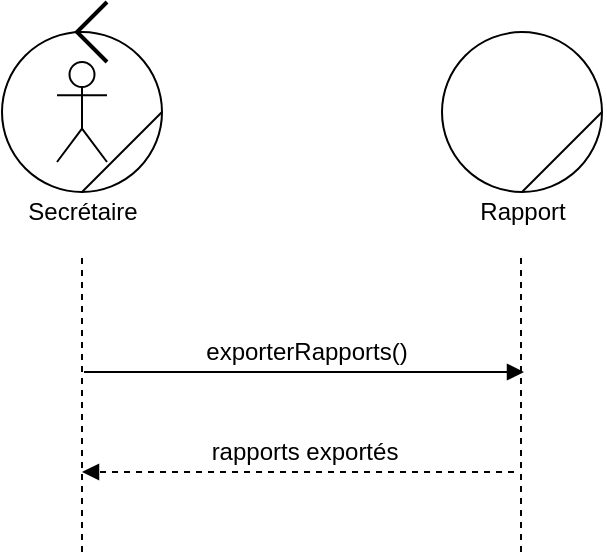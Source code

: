 <mxfile version="12.6.5" type="device"><diagram id="CK6thiashTrl3RJE2lOt" name="Page-1"><mxGraphModel dx="782" dy="437" grid="1" gridSize="10" guides="1" tooltips="1" connect="1" arrows="1" fold="1" page="1" pageScale="1" pageWidth="827" pageHeight="1169" math="0" shadow="0"><root><mxCell id="0"/><mxCell id="1" parent="0"/><mxCell id="OgL7ROMkxew8-wKDbced-1" value="" style="ellipse;whiteSpace=wrap;html=1;aspect=fixed;" vertex="1" parent="1"><mxGeometry x="130" y="100" width="80" height="80" as="geometry"/></mxCell><mxCell id="OgL7ROMkxew8-wKDbced-2" value="" style="endArrow=none;html=1;exitX=0.5;exitY=1;exitDx=0;exitDy=0;" edge="1" parent="1" source="OgL7ROMkxew8-wKDbced-1"><mxGeometry width="50" height="50" relative="1" as="geometry"><mxPoint x="230" y="210" as="sourcePoint"/><mxPoint x="210" y="140" as="targetPoint"/></mxGeometry></mxCell><mxCell id="OgL7ROMkxew8-wKDbced-3" value="" style="shape=umlActor;verticalLabelPosition=bottom;labelBackgroundColor=#ffffff;verticalAlign=top;html=1;outlineConnect=0;" vertex="1" parent="1"><mxGeometry x="157.5" y="115" width="25" height="50" as="geometry"/></mxCell><mxCell id="OgL7ROMkxew8-wKDbced-4" value="Secrétaire" style="text;html=1;align=center;verticalAlign=middle;resizable=0;points=[];autosize=1;" vertex="1" parent="1"><mxGeometry x="135" y="180" width="70" height="20" as="geometry"/></mxCell><mxCell id="OgL7ROMkxew8-wKDbced-5" value="" style="ellipse;whiteSpace=wrap;html=1;aspect=fixed;" vertex="1" parent="1"><mxGeometry x="350" y="100" width="80" height="80" as="geometry"/></mxCell><mxCell id="OgL7ROMkxew8-wKDbced-6" value="" style="endArrow=none;html=1;exitX=0.5;exitY=1;exitDx=0;exitDy=0;" edge="1" parent="1" source="OgL7ROMkxew8-wKDbced-5"><mxGeometry width="50" height="50" relative="1" as="geometry"><mxPoint x="450" y="210" as="sourcePoint"/><mxPoint x="430" y="140" as="targetPoint"/></mxGeometry></mxCell><mxCell id="OgL7ROMkxew8-wKDbced-7" value="Rapport" style="text;html=1;align=center;verticalAlign=middle;resizable=0;points=[];autosize=1;" vertex="1" parent="1"><mxGeometry x="360" y="180" width="60" height="20" as="geometry"/></mxCell><mxCell id="OgL7ROMkxew8-wKDbced-8" value="" style="endArrow=none;dashed=1;html=1;entryX=0.5;entryY=1.5;entryDx=0;entryDy=0;entryPerimeter=0;" edge="1" parent="1" target="OgL7ROMkxew8-wKDbced-4"><mxGeometry width="50" height="50" relative="1" as="geometry"><mxPoint x="170" y="360" as="sourcePoint"/><mxPoint x="180" y="220" as="targetPoint"/></mxGeometry></mxCell><mxCell id="OgL7ROMkxew8-wKDbced-9" value="" style="endArrow=none;dashed=1;html=1;entryX=0.5;entryY=1.5;entryDx=0;entryDy=0;entryPerimeter=0;" edge="1" parent="1"><mxGeometry width="50" height="50" relative="1" as="geometry"><mxPoint x="389.5" y="360" as="sourcePoint"/><mxPoint x="389.5" y="210" as="targetPoint"/></mxGeometry></mxCell><mxCell id="OgL7ROMkxew8-wKDbced-10" value="" style="endArrow=block;html=1;endFill=1;" edge="1" parent="1"><mxGeometry width="50" height="50" relative="1" as="geometry"><mxPoint x="171" y="270" as="sourcePoint"/><mxPoint x="391" y="270" as="targetPoint"/><Array as="points"><mxPoint x="291" y="270"/></Array></mxGeometry></mxCell><mxCell id="OgL7ROMkxew8-wKDbced-11" value="exporterRapports()" style="text;html=1;align=center;verticalAlign=middle;resizable=0;points=[];autosize=1;" vertex="1" parent="1"><mxGeometry x="222" y="250" width="120" height="20" as="geometry"/></mxCell><mxCell id="OgL7ROMkxew8-wKDbced-14" value="" style="endArrow=block;html=1;endFill=1;dashed=1;" edge="1" parent="1"><mxGeometry width="50" height="50" relative="1" as="geometry"><mxPoint x="386" y="320" as="sourcePoint"/><mxPoint x="170" y="320" as="targetPoint"/><Array as="points"><mxPoint x="296" y="320"/></Array></mxGeometry></mxCell><mxCell id="OgL7ROMkxew8-wKDbced-15" value="rapports exportés" style="text;html=1;align=center;verticalAlign=middle;resizable=0;points=[];autosize=1;" vertex="1" parent="1"><mxGeometry x="226" y="300" width="110" height="20" as="geometry"/></mxCell><mxCell id="OgL7ROMkxew8-wKDbced-16" value="" style="html=1;verticalLabelPosition=bottom;labelBackgroundColor=#ffffff;verticalAlign=top;shadow=0;dashed=0;strokeWidth=2;shape=mxgraph.ios7.misc.left;strokeColor=#000000;" vertex="1" parent="1"><mxGeometry x="167.5" y="85" width="15" height="30" as="geometry"/></mxCell></root></mxGraphModel></diagram></mxfile>